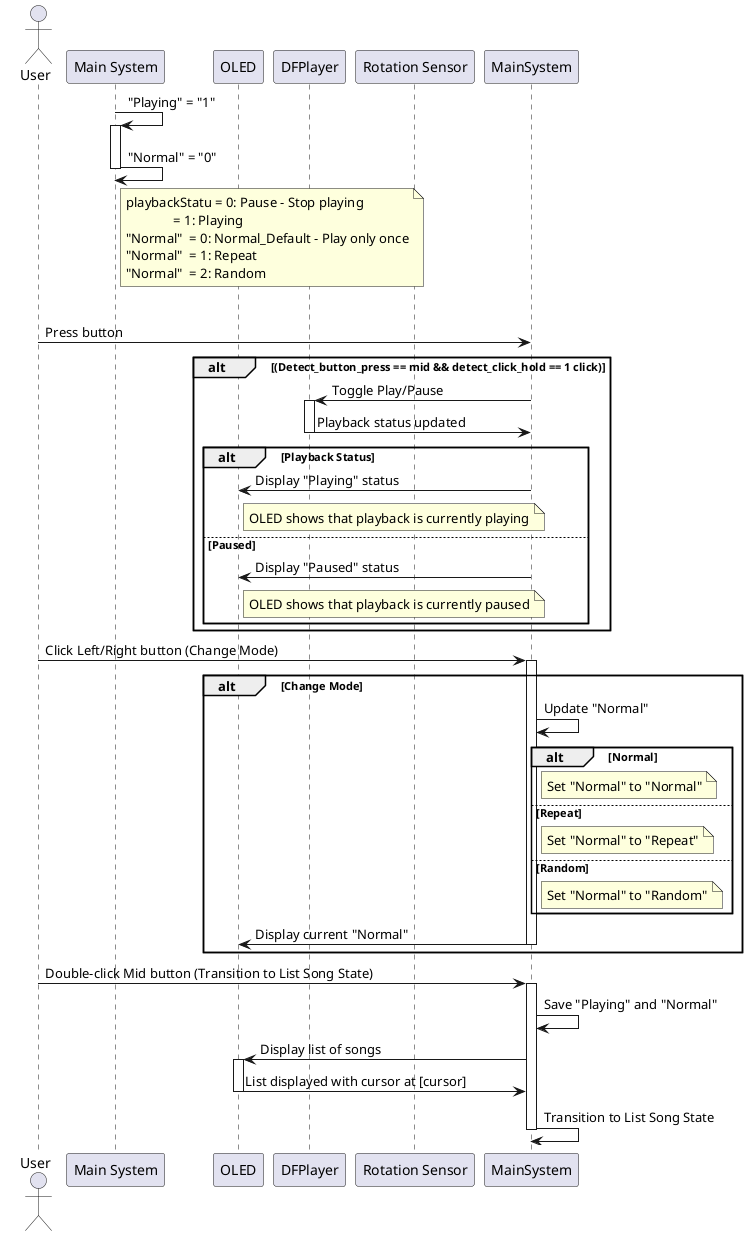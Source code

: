 @startuml system_playing
actor User
participant "Main System" as System_main
participant OLED
participant DFPlayer
participant Rotation_sensor as "Rotation Sensor"

!define playbackStatus "Playing"
!define playbackMode "Normal"


System_main -> System_main: playbackStatus = "1"
activate System_main
System_main -> System_main: playbackMode = "0"
deactivate System_main
note right of System_main
  playbackStatu = 0: Pause - Stop playing
                = 1: Playing
  playbackMode  = 0: Normal_Default - Play only once
  playbackMode  = 1: Repeat
  playbackMode  = 2: Random
end note



loop system_playing_song_screen

User -> MainSystem: Press button
alt (Detect_button_press == mid && detect_click_hold == 1 click)
   
    MainSystem -> DFPlayer: Toggle Play/Pause
    activate DFPlayer
    DFPlayer -> MainSystem: Playback status updated
    deactivate DFPlayer
    alt Playback Status
        MainSystem -> OLED: Display "Playing" status
        note right of OLED
            OLED shows that playback is currently playing
        end note
    else Paused
        MainSystem -> OLED: Display "Paused" status
        note right of OLED
            OLED shows that playback is currently paused
        end note
    end
end

User -> MainSystem: Click Left/Right button (Change Mode)
activate MainSystem

alt Change Mode
    MainSystem -> MainSystem: Update playbackMode
    alt Normal
        note right of MainSystem
            Set playbackMode to "Normal"
        end note
    else Repeat
        note right of MainSystem
            Set playbackMode to "Repeat"
        end note
    else Random
        note right of MainSystem
            Set playbackMode to "Random"
        end note
    end
    MainSystem -> OLED: Display current playbackMode
    deactivate MainSystem
end

User -> MainSystem: Double-click Mid button (Transition to List Song State)
activate MainSystem

MainSystem -> MainSystem: Save playbackStatus and playbackMode
MainSystem -> OLED: Display list of songs
activate OLED
OLED -> MainSystem: List displayed with cursor at [cursor]
deactivate OLED

MainSystem -> MainSystem: Transition to List Song State
deactivate MainSystem
@enduml
